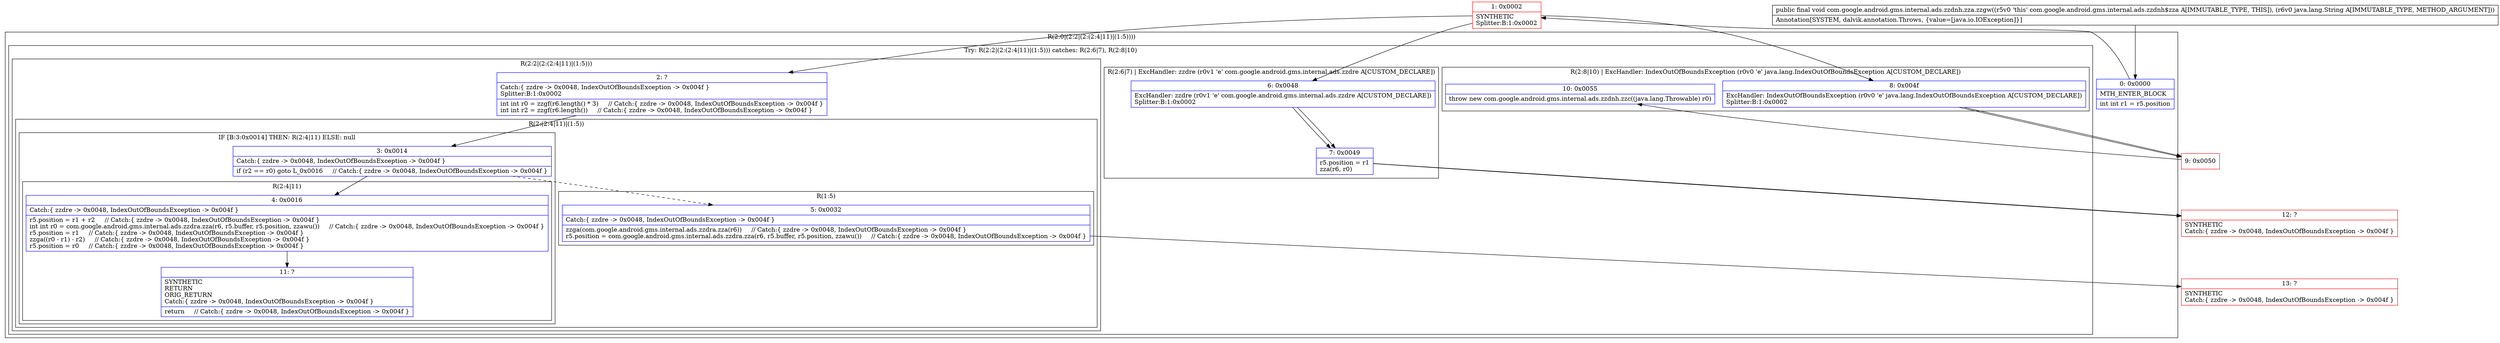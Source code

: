 digraph "CFG forcom.google.android.gms.internal.ads.zzdnh.zza.zzgw(Ljava\/lang\/String;)V" {
subgraph cluster_Region_1318747765 {
label = "R(2:0|(2:2|(2:(2:4|11)|(1:5))))";
node [shape=record,color=blue];
Node_0 [shape=record,label="{0\:\ 0x0000|MTH_ENTER_BLOCK\l|int int r1 = r5.position\l}"];
subgraph cluster_TryCatchRegion_587558628 {
label = "Try: R(2:2|(2:(2:4|11)|(1:5))) catches: R(2:6|7), R(2:8|10)";
node [shape=record,color=blue];
subgraph cluster_Region_271579415 {
label = "R(2:2|(2:(2:4|11)|(1:5)))";
node [shape=record,color=blue];
Node_2 [shape=record,label="{2\:\ ?|Catch:\{ zzdre \-\> 0x0048, IndexOutOfBoundsException \-\> 0x004f \}\lSplitter:B:1:0x0002\l|int int r0 = zzgf(r6.length() * 3)     \/\/ Catch:\{ zzdre \-\> 0x0048, IndexOutOfBoundsException \-\> 0x004f \}\lint int r2 = zzgf(r6.length())     \/\/ Catch:\{ zzdre \-\> 0x0048, IndexOutOfBoundsException \-\> 0x004f \}\l}"];
subgraph cluster_Region_571364155 {
label = "R(2:(2:4|11)|(1:5))";
node [shape=record,color=blue];
subgraph cluster_IfRegion_232477873 {
label = "IF [B:3:0x0014] THEN: R(2:4|11) ELSE: null";
node [shape=record,color=blue];
Node_3 [shape=record,label="{3\:\ 0x0014|Catch:\{ zzdre \-\> 0x0048, IndexOutOfBoundsException \-\> 0x004f \}\l|if (r2 == r0) goto L_0x0016     \/\/ Catch:\{ zzdre \-\> 0x0048, IndexOutOfBoundsException \-\> 0x004f \}\l}"];
subgraph cluster_Region_1041631542 {
label = "R(2:4|11)";
node [shape=record,color=blue];
Node_4 [shape=record,label="{4\:\ 0x0016|Catch:\{ zzdre \-\> 0x0048, IndexOutOfBoundsException \-\> 0x004f \}\l|r5.position = r1 + r2     \/\/ Catch:\{ zzdre \-\> 0x0048, IndexOutOfBoundsException \-\> 0x004f \}\lint int r0 = com.google.android.gms.internal.ads.zzdra.zza(r6, r5.buffer, r5.position, zzawu())     \/\/ Catch:\{ zzdre \-\> 0x0048, IndexOutOfBoundsException \-\> 0x004f \}\lr5.position = r1     \/\/ Catch:\{ zzdre \-\> 0x0048, IndexOutOfBoundsException \-\> 0x004f \}\lzzga((r0 \- r1) \- r2)     \/\/ Catch:\{ zzdre \-\> 0x0048, IndexOutOfBoundsException \-\> 0x004f \}\lr5.position = r0     \/\/ Catch:\{ zzdre \-\> 0x0048, IndexOutOfBoundsException \-\> 0x004f \}\l}"];
Node_11 [shape=record,label="{11\:\ ?|SYNTHETIC\lRETURN\lORIG_RETURN\lCatch:\{ zzdre \-\> 0x0048, IndexOutOfBoundsException \-\> 0x004f \}\l|return     \/\/ Catch:\{ zzdre \-\> 0x0048, IndexOutOfBoundsException \-\> 0x004f \}\l}"];
}
}
subgraph cluster_Region_1983051861 {
label = "R(1:5)";
node [shape=record,color=blue];
Node_5 [shape=record,label="{5\:\ 0x0032|Catch:\{ zzdre \-\> 0x0048, IndexOutOfBoundsException \-\> 0x004f \}\l|zzga(com.google.android.gms.internal.ads.zzdra.zza(r6))     \/\/ Catch:\{ zzdre \-\> 0x0048, IndexOutOfBoundsException \-\> 0x004f \}\lr5.position = com.google.android.gms.internal.ads.zzdra.zza(r6, r5.buffer, r5.position, zzawu())     \/\/ Catch:\{ zzdre \-\> 0x0048, IndexOutOfBoundsException \-\> 0x004f \}\l}"];
}
}
}
subgraph cluster_Region_1163568191 {
label = "R(2:6|7) | ExcHandler: zzdre (r0v1 'e' com.google.android.gms.internal.ads.zzdre A[CUSTOM_DECLARE])\l";
node [shape=record,color=blue];
Node_6 [shape=record,label="{6\:\ 0x0048|ExcHandler: zzdre (r0v1 'e' com.google.android.gms.internal.ads.zzdre A[CUSTOM_DECLARE])\lSplitter:B:1:0x0002\l}"];
Node_7 [shape=record,label="{7\:\ 0x0049|r5.position = r1\lzza(r6, r0)\l}"];
}
subgraph cluster_Region_598427631 {
label = "R(2:8|10) | ExcHandler: IndexOutOfBoundsException (r0v0 'e' java.lang.IndexOutOfBoundsException A[CUSTOM_DECLARE])\l";
node [shape=record,color=blue];
Node_8 [shape=record,label="{8\:\ 0x004f|ExcHandler: IndexOutOfBoundsException (r0v0 'e' java.lang.IndexOutOfBoundsException A[CUSTOM_DECLARE])\lSplitter:B:1:0x0002\l}"];
Node_10 [shape=record,label="{10\:\ 0x0055|throw new com.google.android.gms.internal.ads.zzdnh.zzc((java.lang.Throwable) r0)\l}"];
}
}
}
subgraph cluster_Region_1163568191 {
label = "R(2:6|7) | ExcHandler: zzdre (r0v1 'e' com.google.android.gms.internal.ads.zzdre A[CUSTOM_DECLARE])\l";
node [shape=record,color=blue];
Node_6 [shape=record,label="{6\:\ 0x0048|ExcHandler: zzdre (r0v1 'e' com.google.android.gms.internal.ads.zzdre A[CUSTOM_DECLARE])\lSplitter:B:1:0x0002\l}"];
Node_7 [shape=record,label="{7\:\ 0x0049|r5.position = r1\lzza(r6, r0)\l}"];
}
subgraph cluster_Region_598427631 {
label = "R(2:8|10) | ExcHandler: IndexOutOfBoundsException (r0v0 'e' java.lang.IndexOutOfBoundsException A[CUSTOM_DECLARE])\l";
node [shape=record,color=blue];
Node_8 [shape=record,label="{8\:\ 0x004f|ExcHandler: IndexOutOfBoundsException (r0v0 'e' java.lang.IndexOutOfBoundsException A[CUSTOM_DECLARE])\lSplitter:B:1:0x0002\l}"];
Node_10 [shape=record,label="{10\:\ 0x0055|throw new com.google.android.gms.internal.ads.zzdnh.zzc((java.lang.Throwable) r0)\l}"];
}
Node_1 [shape=record,color=red,label="{1\:\ 0x0002|SYNTHETIC\lSplitter:B:1:0x0002\l}"];
Node_9 [shape=record,color=red,label="{9\:\ 0x0050}"];
Node_12 [shape=record,color=red,label="{12\:\ ?|SYNTHETIC\lCatch:\{ zzdre \-\> 0x0048, IndexOutOfBoundsException \-\> 0x004f \}\l}"];
Node_13 [shape=record,color=red,label="{13\:\ ?|SYNTHETIC\lCatch:\{ zzdre \-\> 0x0048, IndexOutOfBoundsException \-\> 0x004f \}\l}"];
MethodNode[shape=record,label="{public final void com.google.android.gms.internal.ads.zzdnh.zza.zzgw((r5v0 'this' com.google.android.gms.internal.ads.zzdnh$zza A[IMMUTABLE_TYPE, THIS]), (r6v0 java.lang.String A[IMMUTABLE_TYPE, METHOD_ARGUMENT]))  | Annotation[SYSTEM, dalvik.annotation.Throws, \{value=[java.io.IOException]\}]\l}"];
MethodNode -> Node_0;
Node_0 -> Node_1;
Node_2 -> Node_3;
Node_3 -> Node_4;
Node_3 -> Node_5[style=dashed];
Node_4 -> Node_11;
Node_5 -> Node_13;
Node_6 -> Node_7;
Node_7 -> Node_12;
Node_8 -> Node_9;
Node_6 -> Node_7;
Node_7 -> Node_12;
Node_8 -> Node_9;
Node_1 -> Node_2;
Node_1 -> Node_6;
Node_1 -> Node_8;
Node_9 -> Node_10;
}


